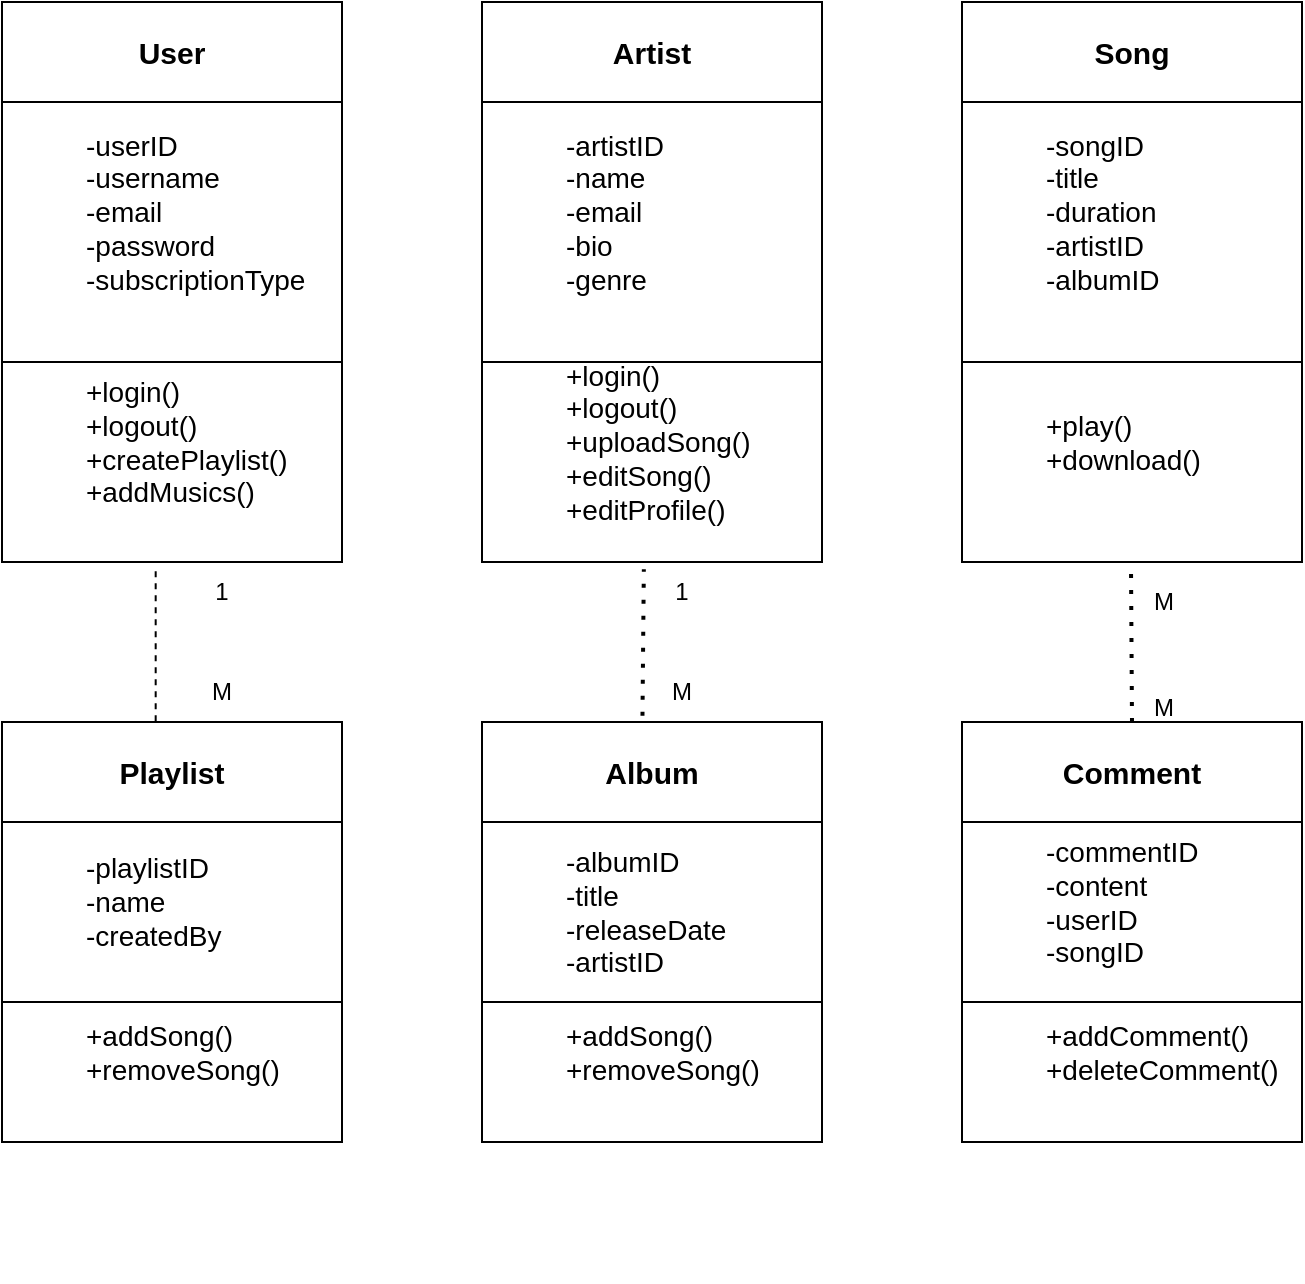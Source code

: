 <mxfile>
    <diagram id="AKEoC_wzSlxPpWimTNor" name="Page-1">
        <mxGraphModel dx="2005" dy="1738" grid="0" gridSize="10" guides="1" tooltips="1" connect="1" arrows="1" fold="1" page="1" pageScale="1" pageWidth="850" pageHeight="1100" math="0" shadow="0">
            <root>
                <mxCell id="0"/>
                <mxCell id="1" parent="0"/>
                <mxCell id="10" value="" style="group;align=left;" parent="1" vertex="1" connectable="0">
                    <mxGeometry x="-720" y="-1040" width="170" height="280" as="geometry"/>
                </mxCell>
                <mxCell id="2" value="" style="rounded=0;whiteSpace=wrap;html=1;" parent="10" vertex="1">
                    <mxGeometry width="170" height="280" as="geometry"/>
                </mxCell>
                <mxCell id="4" value="" style="endArrow=none;html=1;" parent="10" target="2" edge="1">
                    <mxGeometry width="50" height="50" relative="1" as="geometry">
                        <mxPoint y="50" as="sourcePoint"/>
                        <mxPoint x="50" as="targetPoint"/>
                    </mxGeometry>
                </mxCell>
                <mxCell id="6" value="" style="rounded=0;whiteSpace=wrap;html=1;" parent="10" vertex="1">
                    <mxGeometry y="50" width="170" height="130" as="geometry"/>
                </mxCell>
                <mxCell id="7" value="&lt;font style=&quot;font-size: 15px;&quot;&gt;&lt;b&gt;User&lt;/b&gt;&lt;/font&gt;" style="text;html=1;align=center;verticalAlign=middle;whiteSpace=wrap;rounded=0;" parent="10" vertex="1">
                    <mxGeometry x="55" y="10" width="60" height="30" as="geometry"/>
                </mxCell>
                <mxCell id="8" value="&lt;font style=&quot;font-size: 14px;&quot;&gt;-userID&lt;/font&gt;&lt;div&gt;&lt;font style=&quot;font-size: 14px;&quot;&gt;-username&lt;/font&gt;&lt;/div&gt;&lt;div&gt;&lt;font style=&quot;font-size: 14px;&quot;&gt;-email&lt;/font&gt;&lt;/div&gt;&lt;div&gt;&lt;font style=&quot;font-size: 14px;&quot;&gt;-password&lt;/font&gt;&lt;/div&gt;&lt;div&gt;&lt;font style=&quot;font-size: 14px;&quot;&gt;-subscriptionType&lt;/font&gt;&lt;/div&gt;" style="text;html=1;align=left;verticalAlign=middle;whiteSpace=wrap;rounded=0;" parent="10" vertex="1">
                    <mxGeometry x="40" y="50" width="130" height="110" as="geometry"/>
                </mxCell>
                <mxCell id="9" value="&lt;font style=&quot;font-size: 14px;&quot;&gt;+login()&lt;/font&gt;&lt;div&gt;&lt;font style=&quot;font-size: 14px;&quot;&gt;+logout()&lt;/font&gt;&lt;/div&gt;&lt;div&gt;&lt;font style=&quot;font-size: 14px;&quot;&gt;+createPlaylist()&lt;/font&gt;&lt;/div&gt;&lt;div&gt;&lt;font style=&quot;font-size: 14px;&quot;&gt;+addMusics()&lt;/font&gt;&lt;/div&gt;" style="text;html=1;align=left;verticalAlign=middle;whiteSpace=wrap;rounded=0;" parent="10" vertex="1">
                    <mxGeometry x="40" y="180" width="100" height="80" as="geometry"/>
                </mxCell>
                <mxCell id="11" value="" style="group" parent="1" vertex="1" connectable="0">
                    <mxGeometry x="-720" y="-680" width="170" height="280" as="geometry"/>
                </mxCell>
                <mxCell id="18" value="" style="group" parent="11" vertex="1" connectable="0">
                    <mxGeometry width="170" height="210" as="geometry"/>
                </mxCell>
                <mxCell id="12" value="" style="rounded=0;whiteSpace=wrap;html=1;" parent="18" vertex="1">
                    <mxGeometry width="170" height="210" as="geometry"/>
                </mxCell>
                <mxCell id="13" value="" style="endArrow=none;html=1;" parent="18" target="12" edge="1">
                    <mxGeometry width="50" height="50" relative="1" as="geometry">
                        <mxPoint y="50" as="sourcePoint"/>
                        <mxPoint x="50" as="targetPoint"/>
                    </mxGeometry>
                </mxCell>
                <mxCell id="14" value="" style="rounded=0;whiteSpace=wrap;html=1;" parent="18" vertex="1">
                    <mxGeometry y="50" width="170" height="90" as="geometry"/>
                </mxCell>
                <mxCell id="15" value="&lt;font style=&quot;font-size: 15px;&quot;&gt;&lt;b&gt;Playlist&lt;/b&gt;&lt;/font&gt;" style="text;html=1;align=center;verticalAlign=middle;whiteSpace=wrap;rounded=0;" parent="18" vertex="1">
                    <mxGeometry x="55" y="10" width="60" height="30" as="geometry"/>
                </mxCell>
                <mxCell id="16" value="&lt;font style=&quot;font-size: 14px;&quot;&gt;-playlistID&lt;/font&gt;&lt;div&gt;&lt;font style=&quot;font-size: 14px;&quot;&gt;-name&lt;/font&gt;&lt;/div&gt;&lt;div&gt;&lt;font style=&quot;font-size: 14px;&quot;&gt;-createdBy&lt;/font&gt;&lt;/div&gt;" style="text;html=1;align=left;verticalAlign=middle;whiteSpace=wrap;rounded=0;" parent="18" vertex="1">
                    <mxGeometry x="40" y="60" width="110" height="60" as="geometry"/>
                </mxCell>
                <mxCell id="17" value="&lt;font style=&quot;font-size: 14px;&quot;&gt;+addSong()&lt;/font&gt;&lt;div&gt;&lt;font style=&quot;font-size: 14px;&quot;&gt;+removeSong()&lt;/font&gt;&lt;/div&gt;" style="text;html=1;align=left;verticalAlign=middle;whiteSpace=wrap;rounded=0;" parent="18" vertex="1">
                    <mxGeometry x="40" y="130" width="100" height="70" as="geometry"/>
                </mxCell>
                <mxCell id="19" value="" style="group;align=left;" parent="1" vertex="1" connectable="0">
                    <mxGeometry x="-240" y="-1040" width="170" height="280" as="geometry"/>
                </mxCell>
                <mxCell id="20" value="" style="rounded=0;whiteSpace=wrap;html=1;" parent="19" vertex="1">
                    <mxGeometry width="170" height="280" as="geometry"/>
                </mxCell>
                <mxCell id="21" value="" style="endArrow=none;html=1;" parent="19" target="20" edge="1">
                    <mxGeometry width="50" height="50" relative="1" as="geometry">
                        <mxPoint y="50" as="sourcePoint"/>
                        <mxPoint x="50" as="targetPoint"/>
                    </mxGeometry>
                </mxCell>
                <mxCell id="22" value="" style="rounded=0;whiteSpace=wrap;html=1;" parent="19" vertex="1">
                    <mxGeometry y="50" width="170" height="130" as="geometry"/>
                </mxCell>
                <mxCell id="23" value="&lt;font style=&quot;font-size: 15px;&quot;&gt;&lt;b&gt;Song&lt;/b&gt;&lt;/font&gt;" style="text;html=1;align=center;verticalAlign=middle;whiteSpace=wrap;rounded=0;" parent="19" vertex="1">
                    <mxGeometry x="55" y="10" width="60" height="30" as="geometry"/>
                </mxCell>
                <mxCell id="24" value="&lt;font style=&quot;font-size: 14px;&quot;&gt;-songID&lt;/font&gt;&lt;div&gt;&lt;font style=&quot;font-size: 14px;&quot;&gt;-title&lt;/font&gt;&lt;/div&gt;&lt;div&gt;&lt;font style=&quot;font-size: 14px;&quot;&gt;-duration&lt;/font&gt;&lt;/div&gt;&lt;div&gt;&lt;font style=&quot;font-size: 14px;&quot;&gt;-artistID&lt;/font&gt;&lt;/div&gt;&lt;div&gt;&lt;span style=&quot;font-size: 14px;&quot;&gt;-albumID&lt;/span&gt;&lt;/div&gt;" style="text;html=1;align=left;verticalAlign=middle;whiteSpace=wrap;rounded=0;" parent="19" vertex="1">
                    <mxGeometry x="40" y="50" width="130" height="110" as="geometry"/>
                </mxCell>
                <mxCell id="25" value="&lt;font style=&quot;font-size: 14px;&quot;&gt;+play()&lt;/font&gt;&lt;div&gt;&lt;font style=&quot;font-size: 14px;&quot;&gt;+download()&lt;br&gt;&lt;/font&gt;&lt;/div&gt;" style="text;html=1;align=left;verticalAlign=middle;whiteSpace=wrap;rounded=0;" parent="19" vertex="1">
                    <mxGeometry x="40" y="180" width="100" height="80" as="geometry"/>
                </mxCell>
                <mxCell id="26" value="" style="group;align=left;" parent="1" vertex="1" connectable="0">
                    <mxGeometry x="-480" y="-1040" width="170" height="280" as="geometry"/>
                </mxCell>
                <mxCell id="27" value="" style="rounded=0;whiteSpace=wrap;html=1;" parent="26" vertex="1">
                    <mxGeometry width="170" height="280" as="geometry"/>
                </mxCell>
                <mxCell id="28" value="" style="endArrow=none;html=1;" parent="26" target="27" edge="1">
                    <mxGeometry width="50" height="50" relative="1" as="geometry">
                        <mxPoint y="50" as="sourcePoint"/>
                        <mxPoint x="50" as="targetPoint"/>
                    </mxGeometry>
                </mxCell>
                <mxCell id="29" value="" style="rounded=0;whiteSpace=wrap;html=1;" parent="26" vertex="1">
                    <mxGeometry y="50" width="170" height="130" as="geometry"/>
                </mxCell>
                <mxCell id="30" value="&lt;font style=&quot;font-size: 15px;&quot;&gt;&lt;b&gt;Artist&lt;/b&gt;&lt;/font&gt;" style="text;html=1;align=center;verticalAlign=middle;whiteSpace=wrap;rounded=0;" parent="26" vertex="1">
                    <mxGeometry x="55" y="10" width="60" height="30" as="geometry"/>
                </mxCell>
                <mxCell id="31" value="&lt;font style=&quot;font-size: 14px;&quot;&gt;-artistID&lt;/font&gt;&lt;div&gt;&lt;font style=&quot;font-size: 14px;&quot;&gt;-name&lt;/font&gt;&lt;/div&gt;&lt;div&gt;&lt;font style=&quot;font-size: 14px;&quot;&gt;-email&lt;/font&gt;&lt;/div&gt;&lt;div&gt;&lt;font style=&quot;font-size: 14px;&quot;&gt;-bio&lt;/font&gt;&lt;/div&gt;&lt;div&gt;&lt;font style=&quot;font-size: 14px;&quot;&gt;-genre&lt;/font&gt;&lt;/div&gt;" style="text;html=1;align=left;verticalAlign=middle;whiteSpace=wrap;rounded=0;" parent="26" vertex="1">
                    <mxGeometry x="40" y="50" width="130" height="110" as="geometry"/>
                </mxCell>
                <mxCell id="32" value="&lt;div&gt;&lt;font style=&quot;font-size: 14px;&quot;&gt;+login()&lt;/font&gt;&lt;/div&gt;&lt;div&gt;&lt;font style=&quot;font-size: 14px;&quot;&gt;+logout()&lt;/font&gt;&lt;/div&gt;&lt;font style=&quot;font-size: 14px;&quot;&gt;+uploadSong()&lt;/font&gt;&lt;div&gt;&lt;font style=&quot;font-size: 14px;&quot;&gt;+editSong()&lt;/font&gt;&lt;/div&gt;&lt;div&gt;&lt;font style=&quot;font-size: 14px;&quot;&gt;+editProfile()&lt;/font&gt;&lt;/div&gt;" style="text;html=1;align=left;verticalAlign=middle;whiteSpace=wrap;rounded=0;" parent="26" vertex="1">
                    <mxGeometry x="40" y="180" width="100" height="80" as="geometry"/>
                </mxCell>
                <mxCell id="33" value="" style="group" parent="1" vertex="1" connectable="0">
                    <mxGeometry x="-240" y="-680" width="170" height="210" as="geometry"/>
                </mxCell>
                <mxCell id="34" value="" style="rounded=0;whiteSpace=wrap;html=1;" parent="33" vertex="1">
                    <mxGeometry width="170" height="210" as="geometry"/>
                </mxCell>
                <mxCell id="35" value="" style="endArrow=none;html=1;" parent="33" target="34" edge="1">
                    <mxGeometry width="50" height="50" relative="1" as="geometry">
                        <mxPoint y="50" as="sourcePoint"/>
                        <mxPoint x="50" as="targetPoint"/>
                    </mxGeometry>
                </mxCell>
                <mxCell id="36" value="" style="rounded=0;whiteSpace=wrap;html=1;" parent="33" vertex="1">
                    <mxGeometry y="50" width="170" height="90" as="geometry"/>
                </mxCell>
                <mxCell id="37" value="&lt;font style=&quot;font-size: 15px;&quot;&gt;&lt;b&gt;Comment&lt;/b&gt;&lt;/font&gt;" style="text;html=1;align=center;verticalAlign=middle;whiteSpace=wrap;rounded=0;" parent="33" vertex="1">
                    <mxGeometry x="55" y="10" width="60" height="30" as="geometry"/>
                </mxCell>
                <mxCell id="38" value="&lt;font style=&quot;font-size: 14px;&quot;&gt;-commentID&lt;/font&gt;&lt;div&gt;&lt;font style=&quot;font-size: 14px;&quot;&gt;-content&lt;/font&gt;&lt;/div&gt;&lt;div&gt;&lt;font style=&quot;font-size: 14px;&quot;&gt;-userID&lt;/font&gt;&lt;/div&gt;&lt;div&gt;&lt;font style=&quot;font-size: 14px;&quot;&gt;-songID&lt;/font&gt;&lt;/div&gt;" style="text;html=1;align=left;verticalAlign=middle;whiteSpace=wrap;rounded=0;" parent="33" vertex="1">
                    <mxGeometry x="40" y="60" width="110" height="60" as="geometry"/>
                </mxCell>
                <mxCell id="39" value="&lt;font style=&quot;font-size: 14px;&quot;&gt;+addComment()&lt;/font&gt;&lt;div&gt;&lt;font style=&quot;font-size: 14px;&quot;&gt;+deleteComment()&lt;/font&gt;&lt;/div&gt;" style="text;html=1;align=left;verticalAlign=middle;whiteSpace=wrap;rounded=0;" parent="33" vertex="1">
                    <mxGeometry x="40" y="130" width="100" height="70" as="geometry"/>
                </mxCell>
                <mxCell id="40" value="" style="group" parent="1" vertex="1" connectable="0">
                    <mxGeometry x="-480" y="-680" width="170" height="210" as="geometry"/>
                </mxCell>
                <mxCell id="41" value="" style="rounded=0;whiteSpace=wrap;html=1;" parent="40" vertex="1">
                    <mxGeometry width="170" height="210" as="geometry"/>
                </mxCell>
                <mxCell id="42" value="" style="endArrow=none;html=1;" parent="40" target="41" edge="1">
                    <mxGeometry width="50" height="50" relative="1" as="geometry">
                        <mxPoint y="50" as="sourcePoint"/>
                        <mxPoint x="50" as="targetPoint"/>
                    </mxGeometry>
                </mxCell>
                <mxCell id="43" value="" style="rounded=0;whiteSpace=wrap;html=1;" parent="40" vertex="1">
                    <mxGeometry y="50" width="170" height="90" as="geometry"/>
                </mxCell>
                <mxCell id="44" value="&lt;font style=&quot;font-size: 15px;&quot;&gt;&lt;b&gt;Album&lt;/b&gt;&lt;/font&gt;" style="text;html=1;align=center;verticalAlign=middle;whiteSpace=wrap;rounded=0;" parent="40" vertex="1">
                    <mxGeometry x="55" y="10" width="60" height="30" as="geometry"/>
                </mxCell>
                <mxCell id="45" value="&lt;font style=&quot;font-size: 14px;&quot;&gt;-albumID&lt;/font&gt;&lt;div&gt;&lt;font style=&quot;font-size: 14px;&quot;&gt;-title&lt;/font&gt;&lt;/div&gt;&lt;div&gt;&lt;font style=&quot;font-size: 14px;&quot;&gt;-releaseDate&lt;/font&gt;&lt;/div&gt;&lt;div&gt;&lt;font style=&quot;font-size: 14px;&quot;&gt;-artistID&lt;/font&gt;&lt;/div&gt;" style="text;html=1;align=left;verticalAlign=middle;whiteSpace=wrap;rounded=0;" parent="40" vertex="1">
                    <mxGeometry x="40" y="55" width="110" height="80" as="geometry"/>
                </mxCell>
                <mxCell id="46" value="&lt;font style=&quot;font-size: 14px;&quot;&gt;+addSong()&lt;/font&gt;&lt;div&gt;&lt;font style=&quot;font-size: 14px;&quot;&gt;+removeSong()&lt;/font&gt;&lt;/div&gt;" style="text;html=1;align=left;verticalAlign=middle;whiteSpace=wrap;rounded=0;" parent="40" vertex="1">
                    <mxGeometry x="40" y="130" width="100" height="70" as="geometry"/>
                </mxCell>
                <mxCell id="47" value="" style="endArrow=none;dashed=1;html=1;exitX=0.452;exitY=-0.002;exitDx=0;exitDy=0;exitPerimeter=0;entryX=0.452;entryY=1.008;entryDx=0;entryDy=0;entryPerimeter=0;" parent="1" source="12" target="2" edge="1">
                    <mxGeometry width="50" height="50" relative="1" as="geometry">
                        <mxPoint x="-430" y="-680" as="sourcePoint"/>
                        <mxPoint x="-380" y="-730" as="targetPoint"/>
                    </mxGeometry>
                </mxCell>
                <mxCell id="48" value="" style="endArrow=none;dashed=1;html=1;dashPattern=1 3;strokeWidth=2;exitX=0.472;exitY=-0.015;exitDx=0;exitDy=0;entryX=0.476;entryY=1.013;entryDx=0;entryDy=0;entryPerimeter=0;exitPerimeter=0;" parent="1" source="41" target="27" edge="1">
                    <mxGeometry width="50" height="50" relative="1" as="geometry">
                        <mxPoint x="-410" y="-720" as="sourcePoint"/>
                        <mxPoint x="-360" y="-770" as="targetPoint"/>
                    </mxGeometry>
                </mxCell>
                <mxCell id="49" value="" style="endArrow=none;dashed=1;html=1;dashPattern=1 3;strokeWidth=2;exitX=0.5;exitY=0;exitDx=0;exitDy=0;entryX=0.497;entryY=1;entryDx=0;entryDy=0;entryPerimeter=0;" parent="1" source="34" target="20" edge="1">
                    <mxGeometry width="50" height="50" relative="1" as="geometry">
                        <mxPoint x="-155.5" y="-687" as="sourcePoint"/>
                        <mxPoint x="-150" y="-760" as="targetPoint"/>
                    </mxGeometry>
                </mxCell>
                <mxCell id="50" value="1&lt;span style=&quot;font-family: monospace; font-size: 0px; text-align: start; text-wrap: nowrap;&quot;&gt;%3CmxGraphModel%3E%3Croot%3E%3CmxCell%20id%3D%220%22%2F%3E%3CmxCell%20id%3D%221%22%20parent%3D%220%22%2F%3E%3CmxCell%20id%3D%222%22%20value%3D%22%22%20style%3D%22endArrow%3Dnone%3Bdashed%3D1%3Bhtml%3D1%3BdashPattern%3D1%203%3BstrokeWidth%3D2%3BexitX%3D0.472%3BexitY%3D-0.015%3BexitDx%3D0%3BexitDy%3D0%3BentryX%3D0.476%3BentryY%3D1.013%3BentryDx%3D0%3BentryDy%3D0%3BentryPerimeter%3D0%3BexitPerimeter%3D0%3B%22%20edge%3D%221%22%20parent%3D%221%22%3E%3CmxGeometry%20width%3D%2250%22%20height%3D%2250%22%20relative%3D%221%22%20as%3D%22geometry%22%3E%3CmxPoint%20x%3D%22-400%22%20y%3D%22-683%22%20as%3D%22sourcePoint%22%2F%3E%3CmxPoint%20x%3D%22-399%22%20y%3D%22-756%22%20as%3D%22targetPoint%22%2F%3E%3C%2FmxGeometry%3E%3C%2FmxCell%3E%3C%2Froot%3E%3C%2FmxGraphModel%3E&lt;/span&gt;&lt;span style=&quot;font-family: monospace; font-size: 0px; text-align: start; text-wrap: nowrap;&quot;&gt;%3CmxGraphModel%3E%3Croot%3E%3CmxCell%20id%3D%220%22%2F%3E%3CmxCell%20id%3D%221%22%20parent%3D%220%22%2F%3E%3CmxCell%20id%3D%222%22%20value%3D%22%22%20style%3D%22endArrow%3Dnone%3Bdashed%3D1%3Bhtml%3D1%3BdashPattern%3D1%203%3BstrokeWidth%3D2%3BexitX%3D0.472%3BexitY%3D-0.015%3BexitDx%3D0%3BexitDy%3D0%3BentryX%3D0.476%3BentryY%3D1.013%3BentryDx%3D0%3BentryDy%3D0%3BentryPerimeter%3D0%3BexitPerimeter%3D0%3B%22%20edge%3D%221%22%20parent%3D%221%22%3E%3CmxGeometry%20width%3D%2250%22%20height%3D%2250%22%20relative%3D%221%22%20as%3D%22geometry%22%3E%3CmxPoint%20x%3D%22-400%22%20y%3D%22-683%22%20as%3D%22sourcePoint%22%2F%3E%3CmxPoint%20x%3D%22-399%22%20y%3D%22-756%22%20as%3D%22targetPoint%22%2F%3E%3C%2FmxGeometry%3E%3C%2FmxCell%3E%3C%2Froot%3E%3C%2FmxGraphModel%3E&lt;/span&gt;" style="text;html=1;align=center;verticalAlign=middle;whiteSpace=wrap;rounded=0;" parent="1" vertex="1">
                    <mxGeometry x="-640" y="-760" width="60" height="30" as="geometry"/>
                </mxCell>
                <mxCell id="51" value="M" style="text;html=1;align=center;verticalAlign=middle;whiteSpace=wrap;rounded=0;" parent="1" vertex="1">
                    <mxGeometry x="-640" y="-710" width="60" height="30" as="geometry"/>
                </mxCell>
                <mxCell id="52" value="1&lt;span style=&quot;font-family: monospace; font-size: 0px; text-align: start; text-wrap: nowrap;&quot;&gt;%3CmxGraphModel%3E%3Croot%3E%3CmxCell%20id%3D%220%22%2F%3E%3CmxCell%20id%3D%221%22%20parent%3D%220%22%2F%3E%3CmxCell%20id%3D%222%22%20value%3D%22%22%20style%3D%22endArrow%3Dnone%3Bdashed%3D1%3Bhtml%3D1%3BdashPattern%3D1%203%3BstrokeWidth%3D2%3BexitX%3D0.472%3BexitY%3D-0.015%3BexitDx%3D0%3BexitDy%3D0%3BentryX%3D0.476%3BentryY%3D1.013%3BentryDx%3D0%3BentryDy%3D0%3BentryPerimeter%3D0%3BexitPerimeter%3D0%3B%22%20edge%3D%221%22%20parent%3D%221%22%3E%3CmxGeometry%20width%3D%2250%22%20height%3D%2250%22%20relative%3D%221%22%20as%3D%22geometry%22%3E%3CmxPoint%20x%3D%22-400%22%20y%3D%22-683%22%20as%3D%22sourcePoint%22%2F%3E%3CmxPoint%20x%3D%22-399%22%20y%3D%22-756%22%20as%3D%22targetPoint%22%2F%3E%3C%2FmxGeometry%3E%3C%2FmxCell%3E%3C%2Froot%3E%3C%2FmxGraphModel%3E&lt;/span&gt;&lt;span style=&quot;font-family: monospace; font-size: 0px; text-align: start; text-wrap: nowrap;&quot;&gt;%3CmxGraphModel%3E%3Croot%3E%3CmxCell%20id%3D%220%22%2F%3E%3CmxCell%20id%3D%221%22%20parent%3D%220%22%2F%3E%3CmxCell%20id%3D%222%22%20value%3D%22%22%20style%3D%22endArrow%3Dnone%3Bdashed%3D1%3Bhtml%3D1%3BdashPattern%3D1%203%3BstrokeWidth%3D2%3BexitX%3D0.472%3BexitY%3D-0.015%3BexitDx%3D0%3BexitDy%3D0%3BentryX%3D0.476%3BentryY%3D1.013%3BentryDx%3D0%3BentryDy%3D0%3BentryPerimeter%3D0%3BexitPerimeter%3D0%3B%22%20edge%3D%221%22%20parent%3D%221%22%3E%3CmxGeometry%20width%3D%2250%22%20height%3D%2250%22%20relative%3D%221%22%20as%3D%22geometry%22%3E%3CmxPoint%20x%3D%22-400%22%20y%3D%22-683%22%20as%3D%22sourcePoint%22%2F%3E%3CmxPoint%20x%3D%22-399%22%20y%3D%22-756%22%20as%3D%22targetPoint%22%2F%3E%3C%2FmxGeometry%3E%3C%2FmxCell%3E%3C%2Froot%3E%3C%2FmxGraphModel%3E&lt;/span&gt;" style="text;html=1;align=center;verticalAlign=middle;whiteSpace=wrap;rounded=0;" parent="1" vertex="1">
                    <mxGeometry x="-410" y="-760" width="60" height="30" as="geometry"/>
                </mxCell>
                <mxCell id="53" value="M" style="text;html=1;align=center;verticalAlign=middle;whiteSpace=wrap;rounded=0;" parent="1" vertex="1">
                    <mxGeometry x="-410" y="-710" width="60" height="30" as="geometry"/>
                </mxCell>
                <mxCell id="54" value="M" style="text;html=1;align=center;verticalAlign=middle;whiteSpace=wrap;rounded=0;" parent="1" vertex="1">
                    <mxGeometry x="-169" y="-755" width="60" height="30" as="geometry"/>
                </mxCell>
                <mxCell id="55" value="M" style="text;html=1;align=center;verticalAlign=middle;whiteSpace=wrap;rounded=0;" parent="1" vertex="1">
                    <mxGeometry x="-169" y="-702" width="60" height="30" as="geometry"/>
                </mxCell>
            </root>
        </mxGraphModel>
    </diagram>
</mxfile>